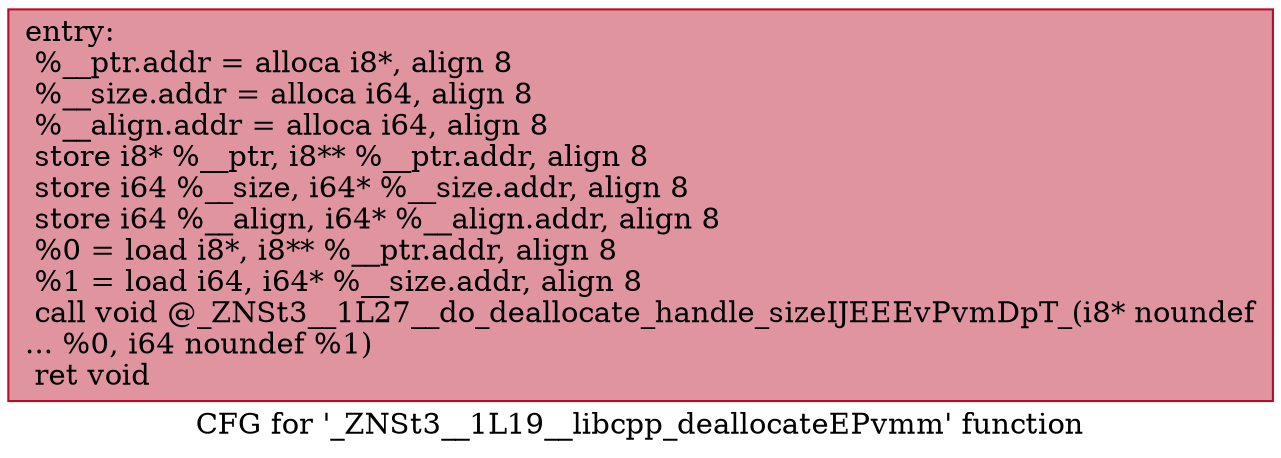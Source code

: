 digraph "CFG for '_ZNSt3__1L19__libcpp_deallocateEPvmm' function" {
	label="CFG for '_ZNSt3__1L19__libcpp_deallocateEPvmm' function";

	Node0x600002551f00 [shape=record,color="#b70d28ff", style=filled, fillcolor="#b70d2870",label="{entry:\l  %__ptr.addr = alloca i8*, align 8\l  %__size.addr = alloca i64, align 8\l  %__align.addr = alloca i64, align 8\l  store i8* %__ptr, i8** %__ptr.addr, align 8\l  store i64 %__size, i64* %__size.addr, align 8\l  store i64 %__align, i64* %__align.addr, align 8\l  %0 = load i8*, i8** %__ptr.addr, align 8\l  %1 = load i64, i64* %__size.addr, align 8\l  call void @_ZNSt3__1L27__do_deallocate_handle_sizeIJEEEvPvmDpT_(i8* noundef\l... %0, i64 noundef %1)\l  ret void\l}"];
}
